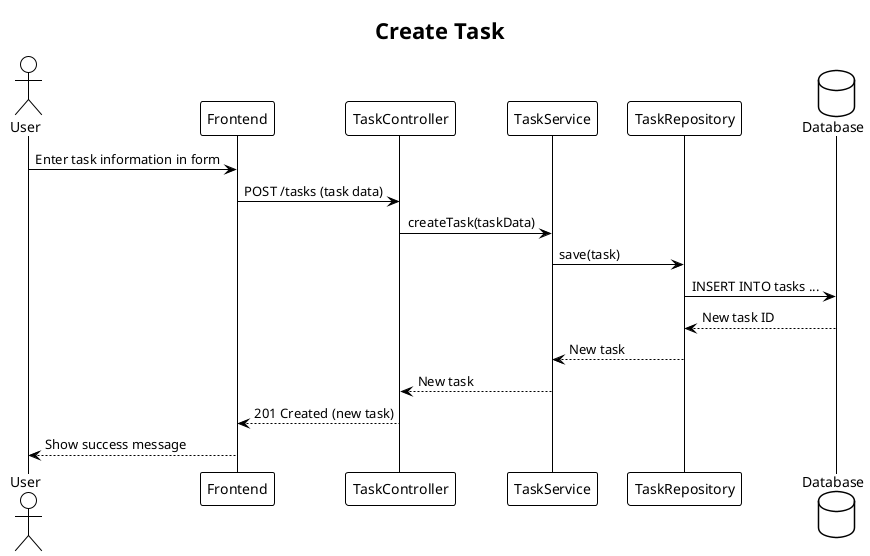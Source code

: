 @startuml
!theme plain

title Create Task

actor User
participant "Frontend" as FE
participant "TaskController" as Controller
participant "TaskService" as Service
participant "TaskRepository" as Repo
database "Database" as DB

User -> FE : Enter task information in form
FE -> Controller : POST /tasks (task data)
Controller -> Service : createTask(taskData)
Service -> Repo : save(task)
Repo -> DB : INSERT INTO tasks ...
DB --> Repo : New task ID
Repo --> Service : New task
Service --> Controller : New task
Controller --> FE : 201 Created (new task)
FE --> User : Show success message

@enduml 